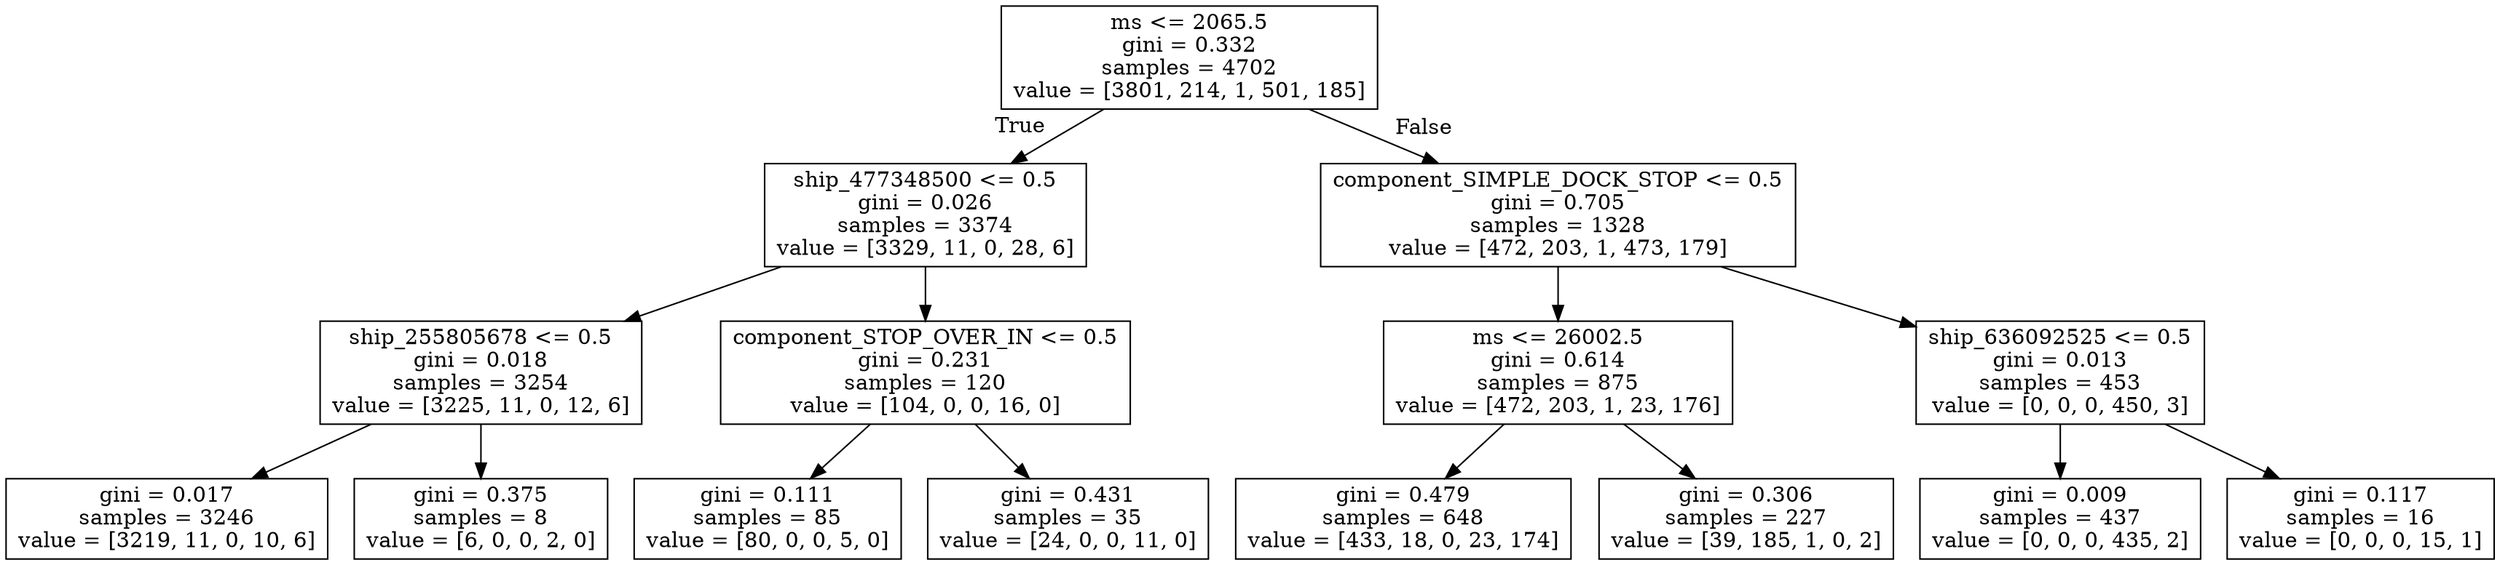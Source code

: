 digraph Tree {
node [shape=box] ;
0 [label="ms <= 2065.5\ngini = 0.332\nsamples = 4702\nvalue = [3801, 214, 1, 501, 185]"] ;
1 [label="ship_477348500 <= 0.5\ngini = 0.026\nsamples = 3374\nvalue = [3329, 11, 0, 28, 6]"] ;
0 -> 1 [labeldistance=2.5, labelangle=45, headlabel="True"] ;
2 [label="ship_255805678 <= 0.5\ngini = 0.018\nsamples = 3254\nvalue = [3225, 11, 0, 12, 6]"] ;
1 -> 2 ;
3 [label="gini = 0.017\nsamples = 3246\nvalue = [3219, 11, 0, 10, 6]"] ;
2 -> 3 ;
4 [label="gini = 0.375\nsamples = 8\nvalue = [6, 0, 0, 2, 0]"] ;
2 -> 4 ;
5 [label="component_STOP_OVER_IN <= 0.5\ngini = 0.231\nsamples = 120\nvalue = [104, 0, 0, 16, 0]"] ;
1 -> 5 ;
6 [label="gini = 0.111\nsamples = 85\nvalue = [80, 0, 0, 5, 0]"] ;
5 -> 6 ;
7 [label="gini = 0.431\nsamples = 35\nvalue = [24, 0, 0, 11, 0]"] ;
5 -> 7 ;
8 [label="component_SIMPLE_DOCK_STOP <= 0.5\ngini = 0.705\nsamples = 1328\nvalue = [472, 203, 1, 473, 179]"] ;
0 -> 8 [labeldistance=2.5, labelangle=-45, headlabel="False"] ;
9 [label="ms <= 26002.5\ngini = 0.614\nsamples = 875\nvalue = [472, 203, 1, 23, 176]"] ;
8 -> 9 ;
10 [label="gini = 0.479\nsamples = 648\nvalue = [433, 18, 0, 23, 174]"] ;
9 -> 10 ;
11 [label="gini = 0.306\nsamples = 227\nvalue = [39, 185, 1, 0, 2]"] ;
9 -> 11 ;
12 [label="ship_636092525 <= 0.5\ngini = 0.013\nsamples = 453\nvalue = [0, 0, 0, 450, 3]"] ;
8 -> 12 ;
13 [label="gini = 0.009\nsamples = 437\nvalue = [0, 0, 0, 435, 2]"] ;
12 -> 13 ;
14 [label="gini = 0.117\nsamples = 16\nvalue = [0, 0, 0, 15, 1]"] ;
12 -> 14 ;
}